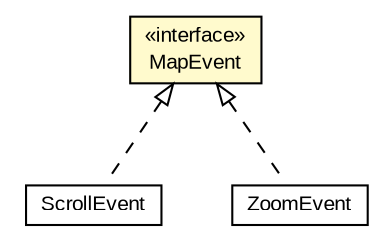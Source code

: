 #!/usr/local/bin/dot
#
# Class diagram 
# Generated by UMLGraph version R5_6-24-gf6e263 (http://www.umlgraph.org/)
#

digraph G {
	edge [fontname="arial",fontsize=10,labelfontname="arial",labelfontsize=10];
	node [fontname="arial",fontsize=10,shape=plaintext];
	nodesep=0.25;
	ranksep=0.5;
	// org.osmdroid.events.MapEvent
	c58347 [label=<<table title="org.osmdroid.events.MapEvent" border="0" cellborder="1" cellspacing="0" cellpadding="2" port="p" bgcolor="lemonChiffon" href="./MapEvent.html">
		<tr><td><table border="0" cellspacing="0" cellpadding="1">
<tr><td align="center" balign="center"> &#171;interface&#187; </td></tr>
<tr><td align="center" balign="center"> MapEvent </td></tr>
		</table></td></tr>
		</table>>, URL="./MapEvent.html", fontname="arial", fontcolor="black", fontsize=10.0];
	// org.osmdroid.events.ScrollEvent
	c58350 [label=<<table title="org.osmdroid.events.ScrollEvent" border="0" cellborder="1" cellspacing="0" cellpadding="2" port="p" href="./ScrollEvent.html">
		<tr><td><table border="0" cellspacing="0" cellpadding="1">
<tr><td align="center" balign="center"> ScrollEvent </td></tr>
		</table></td></tr>
		</table>>, URL="./ScrollEvent.html", fontname="arial", fontcolor="black", fontsize=10.0];
	// org.osmdroid.events.ZoomEvent
	c58351 [label=<<table title="org.osmdroid.events.ZoomEvent" border="0" cellborder="1" cellspacing="0" cellpadding="2" port="p" href="./ZoomEvent.html">
		<tr><td><table border="0" cellspacing="0" cellpadding="1">
<tr><td align="center" balign="center"> ZoomEvent </td></tr>
		</table></td></tr>
		</table>>, URL="./ZoomEvent.html", fontname="arial", fontcolor="black", fontsize=10.0];
	//org.osmdroid.events.ScrollEvent implements org.osmdroid.events.MapEvent
	c58347:p -> c58350:p [dir=back,arrowtail=empty,style=dashed];
	//org.osmdroid.events.ZoomEvent implements org.osmdroid.events.MapEvent
	c58347:p -> c58351:p [dir=back,arrowtail=empty,style=dashed];
}

